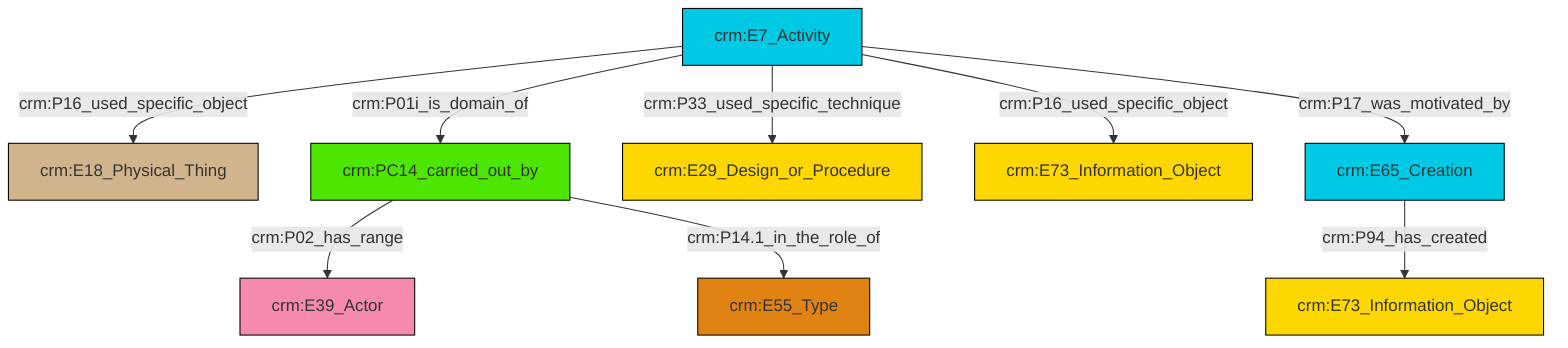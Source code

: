 graph TD
classDef Literal fill:#f2f2f2,stroke:#000000;
classDef CRM_Entity fill:#FFFFFF,stroke:#000000;
classDef Temporal_Entity fill:#00C9E6, stroke:#000000;
classDef Type fill:#E18312, stroke:#000000;
classDef Time-Span fill:#2C9C91, stroke:#000000;
classDef Appellation fill:#FFEB7F, stroke:#000000;
classDef Place fill:#008836, stroke:#000000;
classDef Persistent_Item fill:#B266B2, stroke:#000000;
classDef Conceptual_Object fill:#FFD700, stroke:#000000;
classDef Physical_Thing fill:#D2B48C, stroke:#000000;
classDef Actor fill:#f58aad, stroke:#000000;
classDef PC_Classes fill:#4ce600, stroke:#000000;
classDef Multi fill:#cccccc,stroke:#000000;

0["crm:E7_Activity"]:::Temporal_Entity -->|crm:P16_used_specific_object| 2["crm:E18_Physical_Thing"]:::Physical_Thing
3["crm:E65_Creation"]:::Temporal_Entity -->|crm:P94_has_created| 4["crm:E73_Information_Object"]:::Conceptual_Object
0["crm:E7_Activity"]:::Temporal_Entity -->|crm:P16_used_specific_object| 10["crm:E73_Information_Object"]:::Conceptual_Object
0["crm:E7_Activity"]:::Temporal_Entity -->|crm:P01i_is_domain_of| 12["crm:PC14_carried_out_by"]:::PC_Classes
12["crm:PC14_carried_out_by"]:::PC_Classes -->|crm:P02_has_range| 13["crm:E39_Actor"]:::Actor
0["crm:E7_Activity"]:::Temporal_Entity -->|crm:P17_was_motivated_by| 3["crm:E65_Creation"]:::Temporal_Entity
0["crm:E7_Activity"]:::Temporal_Entity -->|crm:P33_used_specific_technique| 8["crm:E29_Design_or_Procedure"]:::Conceptual_Object
12["crm:PC14_carried_out_by"]:::PC_Classes -->|crm:P14.1_in_the_role_of| 6["crm:E55_Type"]:::Type